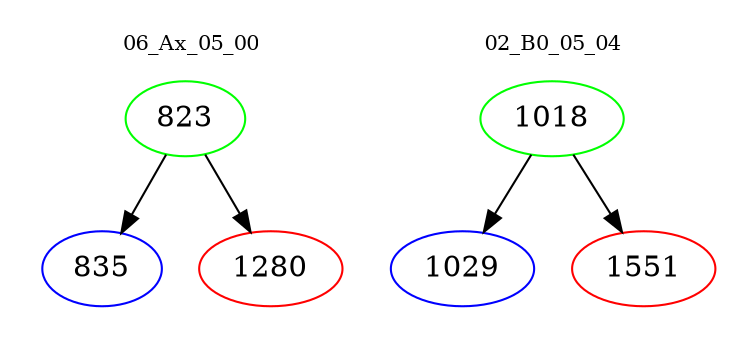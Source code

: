 digraph{
subgraph cluster_0 {
color = white
label = "06_Ax_05_00";
fontsize=10;
T0_823 [label="823", color="green"]
T0_823 -> T0_835 [color="black"]
T0_835 [label="835", color="blue"]
T0_823 -> T0_1280 [color="black"]
T0_1280 [label="1280", color="red"]
}
subgraph cluster_1 {
color = white
label = "02_B0_05_04";
fontsize=10;
T1_1018 [label="1018", color="green"]
T1_1018 -> T1_1029 [color="black"]
T1_1029 [label="1029", color="blue"]
T1_1018 -> T1_1551 [color="black"]
T1_1551 [label="1551", color="red"]
}
}
